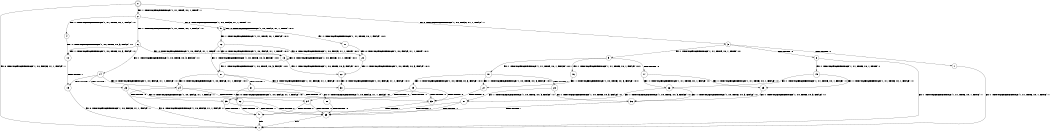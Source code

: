 digraph BCG {
size = "7, 10.5";
center = TRUE;
node [shape = circle];
0 [peripheries = 2];
0 -> 1 [label = "EX !0 !ATOMIC_EXCH_BRANCH (1, +0, FALSE, +1, 1, FALSE) !::"];
0 -> 2 [label = "EX !1 !ATOMIC_EXCH_BRANCH (1, +1, TRUE, +0, 1, TRUE) !::"];
0 -> 3 [label = "EX !0 !ATOMIC_EXCH_BRANCH (1, +0, FALSE, +1, 1, FALSE) !::"];
2 -> 4 [label = "EX !1 !ATOMIC_EXCH_BRANCH (1, +1, TRUE, +0, 1, FALSE) !:1:"];
2 -> 5 [label = "EX !0 !ATOMIC_EXCH_BRANCH (1, +0, FALSE, +1, 1, TRUE) !:1:"];
2 -> 6 [label = "EX !1 !ATOMIC_EXCH_BRANCH (1, +1, TRUE, +0, 1, FALSE) !:1:"];
3 -> 7 [label = "TERMINATE !0"];
3 -> 8 [label = "TERMINATE !0"];
3 -> 9 [label = "EX !1 !ATOMIC_EXCH_BRANCH (1, +1, TRUE, +0, 1, TRUE) !:0:"];
4 -> 10 [label = "EX !1 !ATOMIC_EXCH_BRANCH (1, +0, TRUE, +0, 3, FALSE) !:1:"];
5 -> 11 [label = "EX !1 !ATOMIC_EXCH_BRANCH (1, +1, TRUE, +0, 1, FALSE) !:0:1:"];
5 -> 12 [label = "EX !1 !ATOMIC_EXCH_BRANCH (1, +1, TRUE, +0, 1, FALSE) !:0:1:"];
5 -> 5 [label = "EX !0 !ATOMIC_EXCH_BRANCH (1, +0, FALSE, +1, 1, TRUE) !:0:1:"];
6 -> 10 [label = "EX !1 !ATOMIC_EXCH_BRANCH (1, +0, TRUE, +0, 3, FALSE) !:1:"];
6 -> 13 [label = "EX !0 !ATOMIC_EXCH_BRANCH (1, +0, FALSE, +1, 1, TRUE) !:1:"];
6 -> 14 [label = "EX !1 !ATOMIC_EXCH_BRANCH (1, +0, TRUE, +0, 3, FALSE) !:1:"];
7 -> 1 [label = "EX !1 !ATOMIC_EXCH_BRANCH (1, +1, TRUE, +0, 1, TRUE) !::"];
8 -> 1 [label = "EX !1 !ATOMIC_EXCH_BRANCH (1, +1, TRUE, +0, 1, TRUE) !::"];
8 -> 15 [label = "EX !1 !ATOMIC_EXCH_BRANCH (1, +1, TRUE, +0, 1, TRUE) !::"];
9 -> 16 [label = "EX !1 !ATOMIC_EXCH_BRANCH (1, +1, TRUE, +0, 1, FALSE) !:0:1:"];
9 -> 17 [label = "TERMINATE !0"];
9 -> 18 [label = "EX !1 !ATOMIC_EXCH_BRANCH (1, +1, TRUE, +0, 1, FALSE) !:0:1:"];
10 -> 19 [label = "TERMINATE !1"];
11 -> 20 [label = "EX !0 !ATOMIC_EXCH_BRANCH (1, +0, FALSE, +1, 1, TRUE) !:0:1:"];
12 -> 20 [label = "EX !0 !ATOMIC_EXCH_BRANCH (1, +0, FALSE, +1, 1, TRUE) !:0:1:"];
12 -> 21 [label = "EX !1 !ATOMIC_EXCH_BRANCH (1, +0, TRUE, +0, 3, FALSE) !:0:1:"];
12 -> 13 [label = "EX !0 !ATOMIC_EXCH_BRANCH (1, +0, FALSE, +1, 1, TRUE) !:0:1:"];
13 -> 22 [label = "EX !1 !ATOMIC_EXCH_BRANCH (1, +0, TRUE, +0, 3, FALSE) !:0:1:"];
13 -> 21 [label = "EX !1 !ATOMIC_EXCH_BRANCH (1, +0, TRUE, +0, 3, FALSE) !:0:1:"];
13 -> 13 [label = "EX !0 !ATOMIC_EXCH_BRANCH (1, +0, FALSE, +1, 1, TRUE) !:0:1:"];
14 -> 19 [label = "TERMINATE !1"];
14 -> 23 [label = "TERMINATE !1"];
14 -> 24 [label = "EX !0 !ATOMIC_EXCH_BRANCH (1, +0, FALSE, +1, 1, FALSE) !:1:"];
15 -> 25 [label = "EX !1 !ATOMIC_EXCH_BRANCH (1, +1, TRUE, +0, 1, FALSE) !:1:"];
15 -> 26 [label = "EX !1 !ATOMIC_EXCH_BRANCH (1, +1, TRUE, +0, 1, FALSE) !:1:"];
16 -> 27 [label = "EX !1 !ATOMIC_EXCH_BRANCH (1, +0, TRUE, +0, 3, FALSE) !:0:1:"];
17 -> 25 [label = "EX !1 !ATOMIC_EXCH_BRANCH (1, +1, TRUE, +0, 1, FALSE) !:1:"];
17 -> 26 [label = "EX !1 !ATOMIC_EXCH_BRANCH (1, +1, TRUE, +0, 1, FALSE) !:1:"];
18 -> 27 [label = "EX !1 !ATOMIC_EXCH_BRANCH (1, +0, TRUE, +0, 3, FALSE) !:0:1:"];
18 -> 28 [label = "TERMINATE !0"];
18 -> 29 [label = "EX !1 !ATOMIC_EXCH_BRANCH (1, +0, TRUE, +0, 3, FALSE) !:0:1:"];
19 -> 1 [label = "EX !0 !ATOMIC_EXCH_BRANCH (1, +0, FALSE, +1, 1, FALSE) !::"];
20 -> 22 [label = "EX !1 !ATOMIC_EXCH_BRANCH (1, +0, TRUE, +0, 3, FALSE) !:0:1:"];
21 -> 30 [label = "EX !0 !ATOMIC_EXCH_BRANCH (1, +0, FALSE, +1, 1, FALSE) !:0:1:"];
21 -> 31 [label = "TERMINATE !1"];
21 -> 24 [label = "EX !0 !ATOMIC_EXCH_BRANCH (1, +0, FALSE, +1, 1, FALSE) !:0:1:"];
22 -> 30 [label = "EX !0 !ATOMIC_EXCH_BRANCH (1, +0, FALSE, +1, 1, FALSE) !:0:1:"];
23 -> 1 [label = "EX !0 !ATOMIC_EXCH_BRANCH (1, +0, FALSE, +1, 1, FALSE) !::"];
23 -> 32 [label = "EX !0 !ATOMIC_EXCH_BRANCH (1, +0, FALSE, +1, 1, FALSE) !::"];
24 -> 33 [label = "TERMINATE !0"];
24 -> 34 [label = "TERMINATE !1"];
24 -> 35 [label = "TERMINATE !0"];
25 -> 36 [label = "EX !1 !ATOMIC_EXCH_BRANCH (1, +0, TRUE, +0, 3, FALSE) !:1:"];
26 -> 36 [label = "EX !1 !ATOMIC_EXCH_BRANCH (1, +0, TRUE, +0, 3, FALSE) !:1:"];
26 -> 37 [label = "EX !1 !ATOMIC_EXCH_BRANCH (1, +0, TRUE, +0, 3, FALSE) !:1:"];
27 -> 33 [label = "TERMINATE !0"];
28 -> 36 [label = "EX !1 !ATOMIC_EXCH_BRANCH (1, +0, TRUE, +0, 3, FALSE) !:1:"];
28 -> 37 [label = "EX !1 !ATOMIC_EXCH_BRANCH (1, +0, TRUE, +0, 3, FALSE) !:1:"];
29 -> 33 [label = "TERMINATE !0"];
29 -> 34 [label = "TERMINATE !1"];
29 -> 35 [label = "TERMINATE !0"];
30 -> 33 [label = "TERMINATE !0"];
31 -> 38 [label = "EX !0 !ATOMIC_EXCH_BRANCH (1, +0, FALSE, +1, 1, FALSE) !:0:"];
31 -> 32 [label = "EX !0 !ATOMIC_EXCH_BRANCH (1, +0, FALSE, +1, 1, FALSE) !:0:"];
32 -> 39 [label = "TERMINATE !0"];
32 -> 40 [label = "TERMINATE !0"];
33 -> 39 [label = "TERMINATE !1"];
34 -> 39 [label = "TERMINATE !0"];
34 -> 40 [label = "TERMINATE !0"];
35 -> 39 [label = "TERMINATE !1"];
35 -> 40 [label = "TERMINATE !1"];
36 -> 39 [label = "TERMINATE !1"];
37 -> 39 [label = "TERMINATE !1"];
37 -> 40 [label = "TERMINATE !1"];
38 -> 39 [label = "TERMINATE !0"];
39 -> 1 [label = "exit"];
40 -> 1 [label = "exit"];
}
